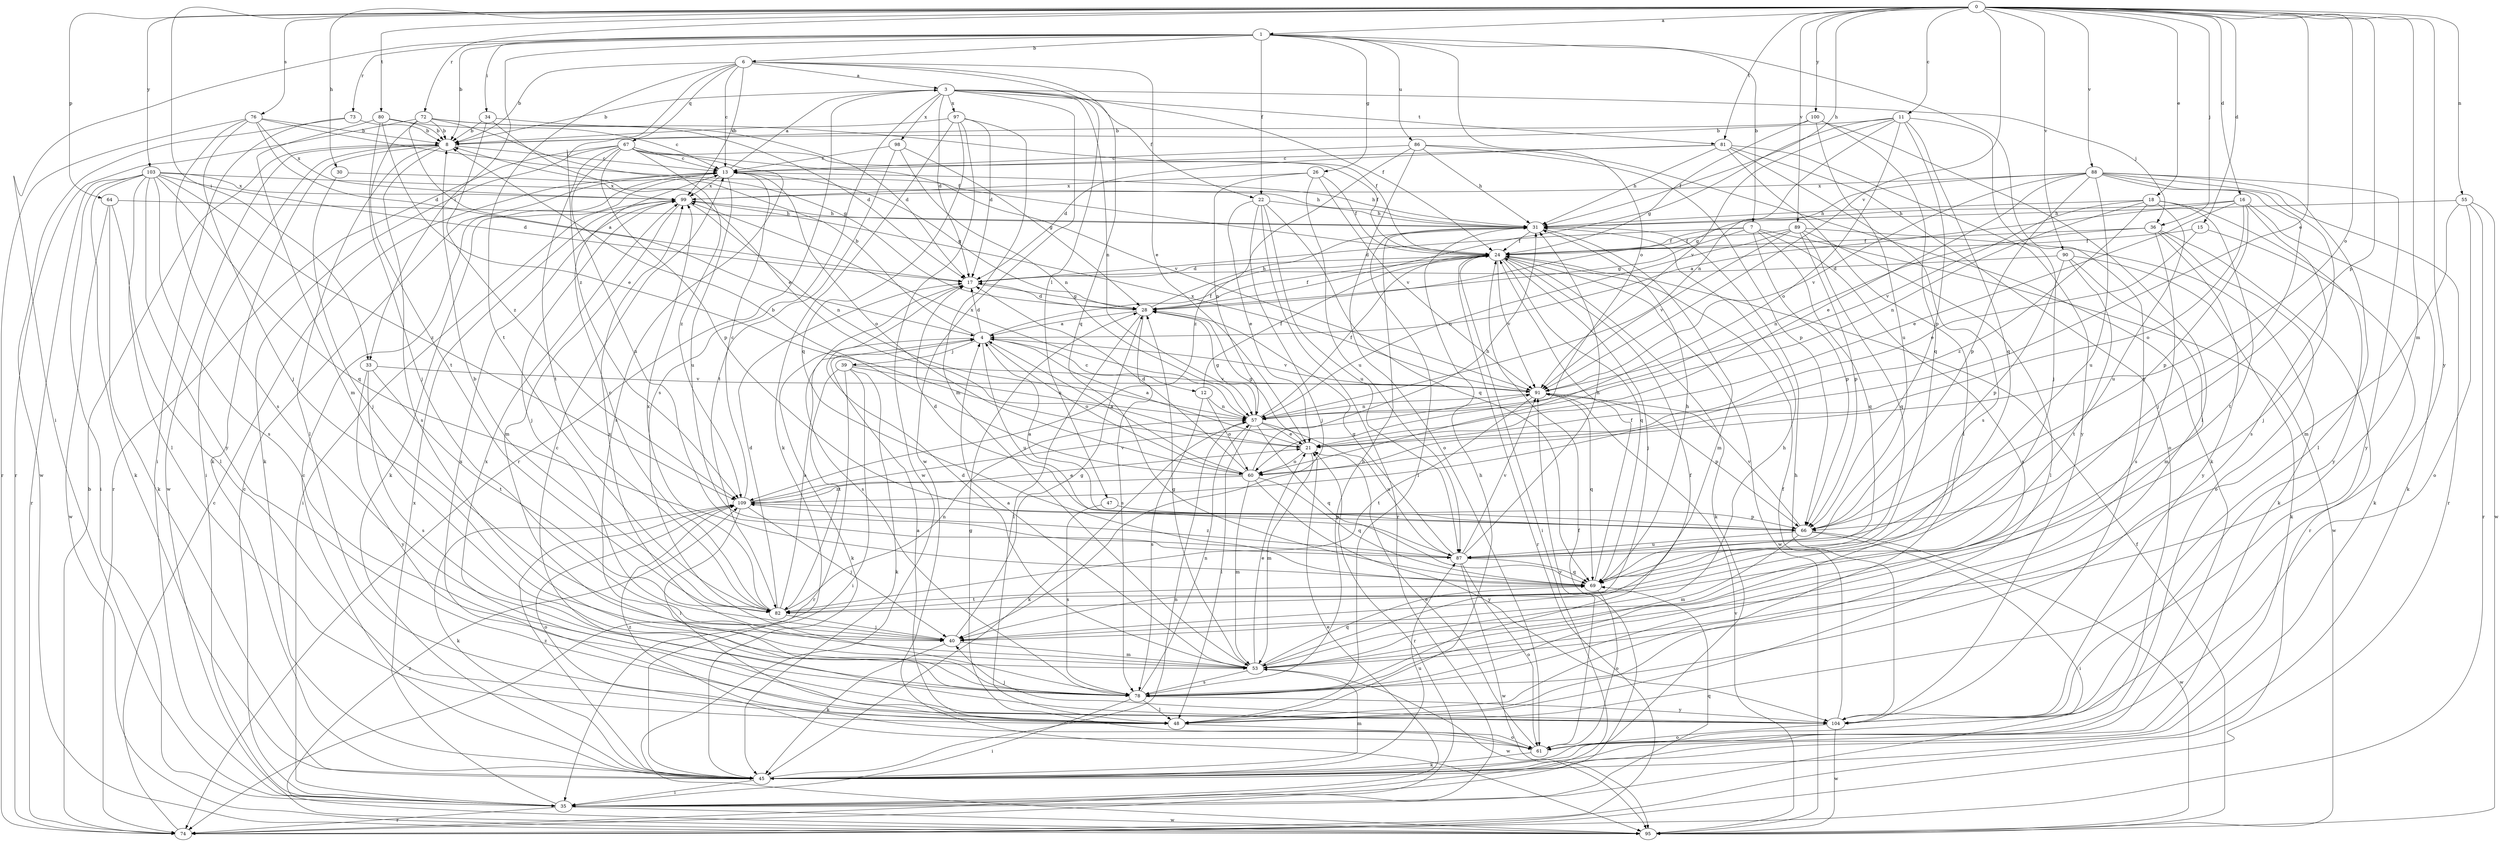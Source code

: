 strict digraph  {
0;
1;
3;
4;
6;
7;
8;
11;
12;
13;
15;
16;
17;
18;
21;
22;
24;
26;
28;
30;
31;
33;
34;
35;
36;
39;
40;
45;
47;
48;
53;
55;
57;
60;
61;
64;
66;
67;
69;
72;
73;
74;
76;
78;
80;
81;
82;
86;
87;
88;
89;
90;
91;
95;
97;
98;
99;
100;
103;
104;
109;
0 -> 1  [label=a];
0 -> 11  [label=c];
0 -> 15  [label=d];
0 -> 16  [label=d];
0 -> 18  [label=e];
0 -> 21  [label=e];
0 -> 30  [label=h];
0 -> 31  [label=h];
0 -> 33  [label=i];
0 -> 36  [label=j];
0 -> 53  [label=m];
0 -> 55  [label=n];
0 -> 60  [label=o];
0 -> 64  [label=p];
0 -> 66  [label=p];
0 -> 72  [label=r];
0 -> 76  [label=s];
0 -> 80  [label=t];
0 -> 81  [label=t];
0 -> 88  [label=v];
0 -> 89  [label=v];
0 -> 90  [label=v];
0 -> 91  [label=v];
0 -> 100  [label=y];
0 -> 103  [label=y];
0 -> 104  [label=y];
1 -> 6  [label=b];
1 -> 7  [label=b];
1 -> 8  [label=b];
1 -> 22  [label=f];
1 -> 26  [label=g];
1 -> 33  [label=i];
1 -> 34  [label=i];
1 -> 35  [label=i];
1 -> 60  [label=o];
1 -> 73  [label=r];
1 -> 86  [label=u];
1 -> 104  [label=y];
3 -> 8  [label=b];
3 -> 17  [label=d];
3 -> 22  [label=f];
3 -> 24  [label=f];
3 -> 36  [label=j];
3 -> 57  [label=n];
3 -> 74  [label=r];
3 -> 78  [label=s];
3 -> 81  [label=t];
3 -> 95  [label=w];
3 -> 97  [label=x];
3 -> 98  [label=x];
4 -> 8  [label=b];
4 -> 12  [label=c];
4 -> 17  [label=d];
4 -> 24  [label=f];
4 -> 39  [label=j];
4 -> 45  [label=k];
4 -> 60  [label=o];
4 -> 87  [label=u];
4 -> 91  [label=v];
6 -> 3  [label=a];
6 -> 8  [label=b];
6 -> 13  [label=c];
6 -> 21  [label=e];
6 -> 47  [label=l];
6 -> 67  [label=q];
6 -> 69  [label=q];
6 -> 82  [label=t];
6 -> 99  [label=x];
6 -> 109  [label=z];
7 -> 17  [label=d];
7 -> 24  [label=f];
7 -> 28  [label=g];
7 -> 66  [label=p];
7 -> 69  [label=q];
7 -> 78  [label=s];
7 -> 95  [label=w];
8 -> 13  [label=c];
8 -> 35  [label=i];
8 -> 45  [label=k];
8 -> 48  [label=l];
8 -> 78  [label=s];
8 -> 95  [label=w];
11 -> 8  [label=b];
11 -> 28  [label=g];
11 -> 40  [label=j];
11 -> 57  [label=n];
11 -> 60  [label=o];
11 -> 66  [label=p];
11 -> 69  [label=q];
11 -> 91  [label=v];
12 -> 24  [label=f];
12 -> 57  [label=n];
12 -> 60  [label=o];
12 -> 78  [label=s];
13 -> 3  [label=a];
13 -> 28  [label=g];
13 -> 31  [label=h];
13 -> 45  [label=k];
13 -> 60  [label=o];
13 -> 87  [label=u];
13 -> 99  [label=x];
15 -> 21  [label=e];
15 -> 24  [label=f];
15 -> 45  [label=k];
16 -> 4  [label=a];
16 -> 21  [label=e];
16 -> 31  [label=h];
16 -> 40  [label=j];
16 -> 45  [label=k];
16 -> 60  [label=o];
16 -> 66  [label=p];
17 -> 28  [label=g];
17 -> 78  [label=s];
18 -> 31  [label=h];
18 -> 57  [label=n];
18 -> 82  [label=t];
18 -> 87  [label=u];
18 -> 91  [label=v];
18 -> 104  [label=y];
18 -> 109  [label=z];
21 -> 4  [label=a];
21 -> 28  [label=g];
21 -> 53  [label=m];
21 -> 60  [label=o];
21 -> 74  [label=r];
22 -> 21  [label=e];
22 -> 31  [label=h];
22 -> 40  [label=j];
22 -> 69  [label=q];
22 -> 74  [label=r];
22 -> 87  [label=u];
24 -> 17  [label=d];
24 -> 35  [label=i];
24 -> 40  [label=j];
24 -> 45  [label=k];
24 -> 69  [label=q];
24 -> 74  [label=r];
24 -> 91  [label=v];
24 -> 95  [label=w];
26 -> 24  [label=f];
26 -> 57  [label=n];
26 -> 87  [label=u];
26 -> 91  [label=v];
26 -> 99  [label=x];
28 -> 4  [label=a];
28 -> 17  [label=d];
28 -> 24  [label=f];
28 -> 31  [label=h];
28 -> 48  [label=l];
28 -> 78  [label=s];
30 -> 40  [label=j];
30 -> 99  [label=x];
31 -> 24  [label=f];
31 -> 48  [label=l];
31 -> 53  [label=m];
33 -> 78  [label=s];
33 -> 82  [label=t];
33 -> 91  [label=v];
33 -> 104  [label=y];
34 -> 8  [label=b];
34 -> 17  [label=d];
34 -> 21  [label=e];
34 -> 109  [label=z];
35 -> 13  [label=c];
35 -> 21  [label=e];
35 -> 24  [label=f];
35 -> 69  [label=q];
35 -> 74  [label=r];
35 -> 95  [label=w];
35 -> 99  [label=x];
36 -> 24  [label=f];
36 -> 57  [label=n];
36 -> 61  [label=o];
36 -> 74  [label=r];
36 -> 78  [label=s];
36 -> 104  [label=y];
39 -> 35  [label=i];
39 -> 45  [label=k];
39 -> 57  [label=n];
39 -> 74  [label=r];
39 -> 82  [label=t];
39 -> 91  [label=v];
40 -> 28  [label=g];
40 -> 45  [label=k];
40 -> 53  [label=m];
45 -> 13  [label=c];
45 -> 35  [label=i];
45 -> 53  [label=m];
45 -> 57  [label=n];
45 -> 87  [label=u];
45 -> 109  [label=z];
47 -> 66  [label=p];
47 -> 78  [label=s];
48 -> 4  [label=a];
48 -> 31  [label=h];
48 -> 61  [label=o];
48 -> 99  [label=x];
53 -> 4  [label=a];
53 -> 17  [label=d];
53 -> 21  [label=e];
53 -> 28  [label=g];
53 -> 31  [label=h];
53 -> 69  [label=q];
53 -> 78  [label=s];
53 -> 95  [label=w];
53 -> 99  [label=x];
55 -> 31  [label=h];
55 -> 53  [label=m];
55 -> 61  [label=o];
55 -> 74  [label=r];
55 -> 95  [label=w];
57 -> 21  [label=e];
57 -> 24  [label=f];
57 -> 28  [label=g];
57 -> 45  [label=k];
57 -> 48  [label=l];
57 -> 69  [label=q];
57 -> 87  [label=u];
57 -> 99  [label=x];
60 -> 4  [label=a];
60 -> 8  [label=b];
60 -> 17  [label=d];
60 -> 31  [label=h];
60 -> 53  [label=m];
60 -> 69  [label=q];
60 -> 104  [label=y];
60 -> 109  [label=z];
61 -> 21  [label=e];
61 -> 28  [label=g];
61 -> 45  [label=k];
61 -> 91  [label=v];
61 -> 109  [label=z];
64 -> 31  [label=h];
64 -> 45  [label=k];
64 -> 48  [label=l];
64 -> 95  [label=w];
66 -> 4  [label=a];
66 -> 17  [label=d];
66 -> 35  [label=i];
66 -> 53  [label=m];
66 -> 87  [label=u];
66 -> 91  [label=v];
66 -> 95  [label=w];
67 -> 13  [label=c];
67 -> 24  [label=f];
67 -> 45  [label=k];
67 -> 66  [label=p];
67 -> 74  [label=r];
67 -> 78  [label=s];
67 -> 82  [label=t];
67 -> 87  [label=u];
67 -> 91  [label=v];
67 -> 109  [label=z];
69 -> 24  [label=f];
69 -> 31  [label=h];
69 -> 61  [label=o];
69 -> 82  [label=t];
72 -> 4  [label=a];
72 -> 8  [label=b];
72 -> 17  [label=d];
72 -> 24  [label=f];
72 -> 28  [label=g];
72 -> 74  [label=r];
72 -> 82  [label=t];
73 -> 8  [label=b];
73 -> 35  [label=i];
73 -> 95  [label=w];
74 -> 8  [label=b];
74 -> 13  [label=c];
76 -> 8  [label=b];
76 -> 17  [label=d];
76 -> 24  [label=f];
76 -> 40  [label=j];
76 -> 74  [label=r];
76 -> 78  [label=s];
76 -> 99  [label=x];
78 -> 24  [label=f];
78 -> 31  [label=h];
78 -> 35  [label=i];
78 -> 48  [label=l];
78 -> 57  [label=n];
78 -> 104  [label=y];
80 -> 8  [label=b];
80 -> 13  [label=c];
80 -> 21  [label=e];
80 -> 40  [label=j];
80 -> 53  [label=m];
81 -> 13  [label=c];
81 -> 17  [label=d];
81 -> 31  [label=h];
81 -> 48  [label=l];
81 -> 61  [label=o];
81 -> 78  [label=s];
81 -> 104  [label=y];
82 -> 4  [label=a];
82 -> 8  [label=b];
82 -> 13  [label=c];
82 -> 17  [label=d];
82 -> 40  [label=j];
82 -> 57  [label=n];
82 -> 99  [label=x];
86 -> 13  [label=c];
86 -> 31  [label=h];
86 -> 45  [label=k];
86 -> 61  [label=o];
86 -> 66  [label=p];
86 -> 109  [label=z];
87 -> 28  [label=g];
87 -> 31  [label=h];
87 -> 61  [label=o];
87 -> 69  [label=q];
87 -> 91  [label=v];
87 -> 95  [label=w];
87 -> 109  [label=z];
88 -> 21  [label=e];
88 -> 28  [label=g];
88 -> 40  [label=j];
88 -> 48  [label=l];
88 -> 66  [label=p];
88 -> 74  [label=r];
88 -> 78  [label=s];
88 -> 87  [label=u];
88 -> 91  [label=v];
88 -> 99  [label=x];
88 -> 104  [label=y];
89 -> 24  [label=f];
89 -> 45  [label=k];
89 -> 48  [label=l];
89 -> 57  [label=n];
89 -> 66  [label=p];
89 -> 69  [label=q];
89 -> 91  [label=v];
90 -> 17  [label=d];
90 -> 45  [label=k];
90 -> 53  [label=m];
90 -> 66  [label=p];
90 -> 82  [label=t];
91 -> 57  [label=n];
91 -> 66  [label=p];
91 -> 69  [label=q];
91 -> 82  [label=t];
91 -> 99  [label=x];
95 -> 24  [label=f];
95 -> 91  [label=v];
95 -> 109  [label=z];
97 -> 8  [label=b];
97 -> 17  [label=d];
97 -> 45  [label=k];
97 -> 53  [label=m];
97 -> 69  [label=q];
97 -> 95  [label=w];
98 -> 13  [label=c];
98 -> 28  [label=g];
98 -> 57  [label=n];
98 -> 82  [label=t];
99 -> 31  [label=h];
99 -> 35  [label=i];
99 -> 40  [label=j];
99 -> 53  [label=m];
99 -> 57  [label=n];
100 -> 8  [label=b];
100 -> 24  [label=f];
100 -> 48  [label=l];
100 -> 69  [label=q];
100 -> 87  [label=u];
103 -> 17  [label=d];
103 -> 31  [label=h];
103 -> 35  [label=i];
103 -> 45  [label=k];
103 -> 48  [label=l];
103 -> 69  [label=q];
103 -> 74  [label=r];
103 -> 78  [label=s];
103 -> 99  [label=x];
103 -> 104  [label=y];
103 -> 109  [label=z];
104 -> 13  [label=c];
104 -> 24  [label=f];
104 -> 31  [label=h];
104 -> 40  [label=j];
104 -> 61  [label=o];
104 -> 95  [label=w];
104 -> 99  [label=x];
109 -> 13  [label=c];
109 -> 21  [label=e];
109 -> 40  [label=j];
109 -> 45  [label=k];
109 -> 48  [label=l];
109 -> 61  [label=o];
109 -> 66  [label=p];
109 -> 91  [label=v];
}
